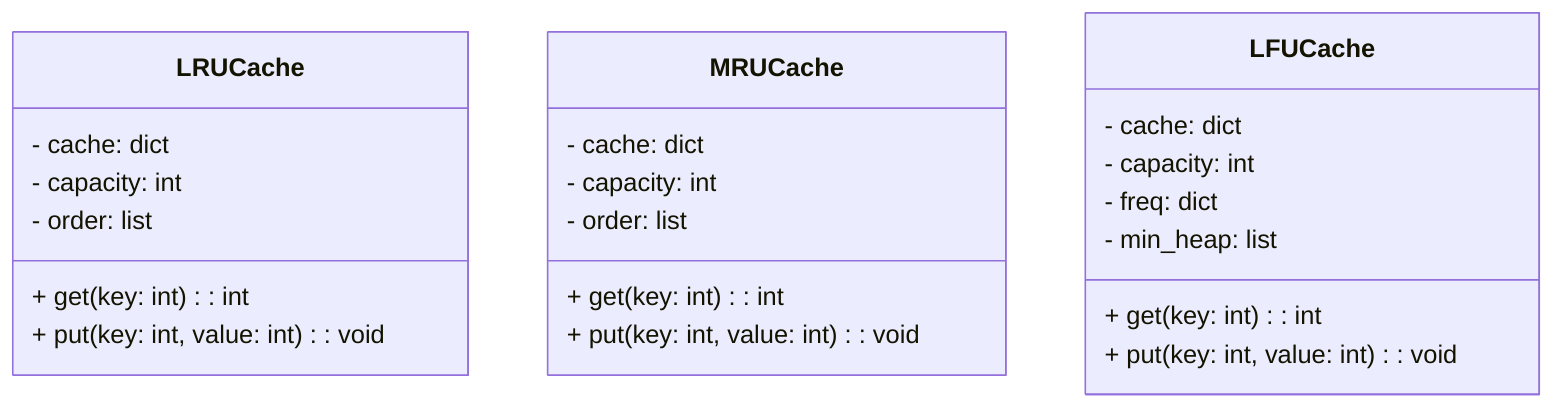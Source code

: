 classDiagram
    class LRUCache {
        - cache: dict
        - capacity: int
        - order: list
        + get(key: int): int
        + put(key: int, value: int): void
    }
    class MRUCache {
        - cache: dict
        - capacity: int
        - order: list
        + get(key: int): int
        + put(key: int, value: int): void
    }
    class LFUCache {
        - cache: dict
        - capacity: int
        - freq: dict
        - min_heap: list
        + get(key: int): int
        + put(key: int, value: int): void
    }